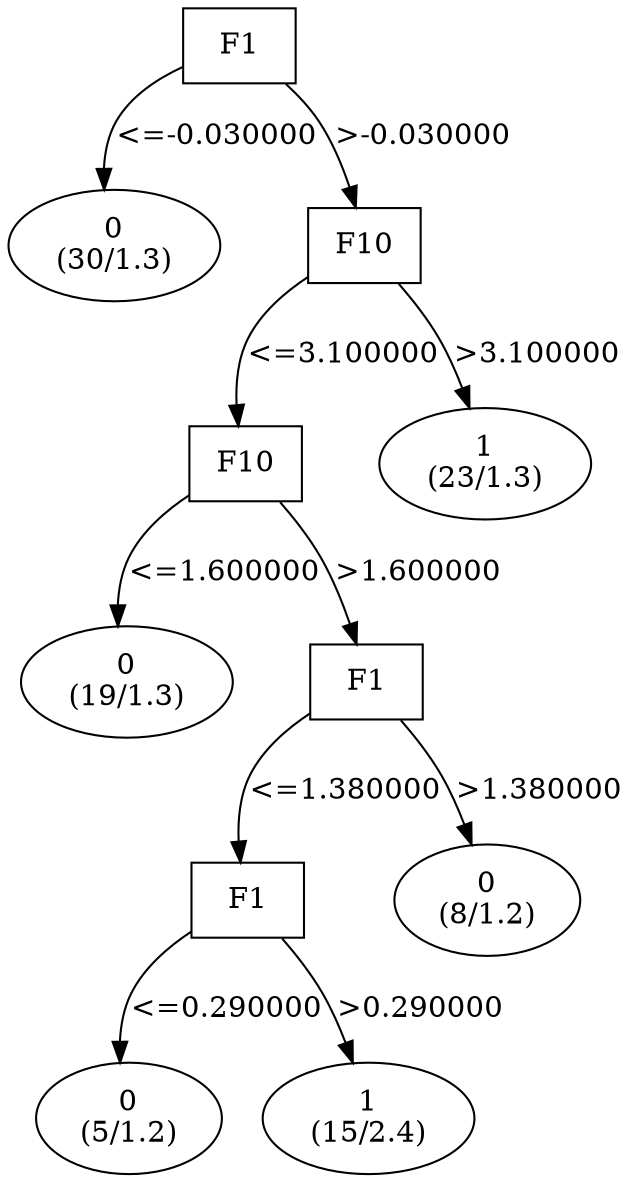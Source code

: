 digraph YaDT {
n0 [ shape=box, label="F1\n"]
n0 -> n1 [label="<=-0.030000"]
n1 [ shape=ellipse, label="0\n(30/1.3)"]
n0 -> n2 [label=">-0.030000"]
n2 [ shape=box, label="F10\n"]
n2 -> n3 [label="<=3.100000"]
n3 [ shape=box, label="F10\n"]
n3 -> n4 [label="<=1.600000"]
n4 [ shape=ellipse, label="0\n(19/1.3)"]
n3 -> n5 [label=">1.600000"]
n5 [ shape=box, label="F1\n"]
n5 -> n6 [label="<=1.380000"]
n6 [ shape=box, label="F1\n"]
n6 -> n7 [label="<=0.290000"]
n7 [ shape=ellipse, label="0\n(5/1.2)"]
n6 -> n8 [label=">0.290000"]
n8 [ shape=ellipse, label="1\n(15/2.4)"]
n5 -> n10 [label=">1.380000"]
n10 [ shape=ellipse, label="0\n(8/1.2)"]
n2 -> n13 [label=">3.100000"]
n13 [ shape=ellipse, label="1\n(23/1.3)"]
}
